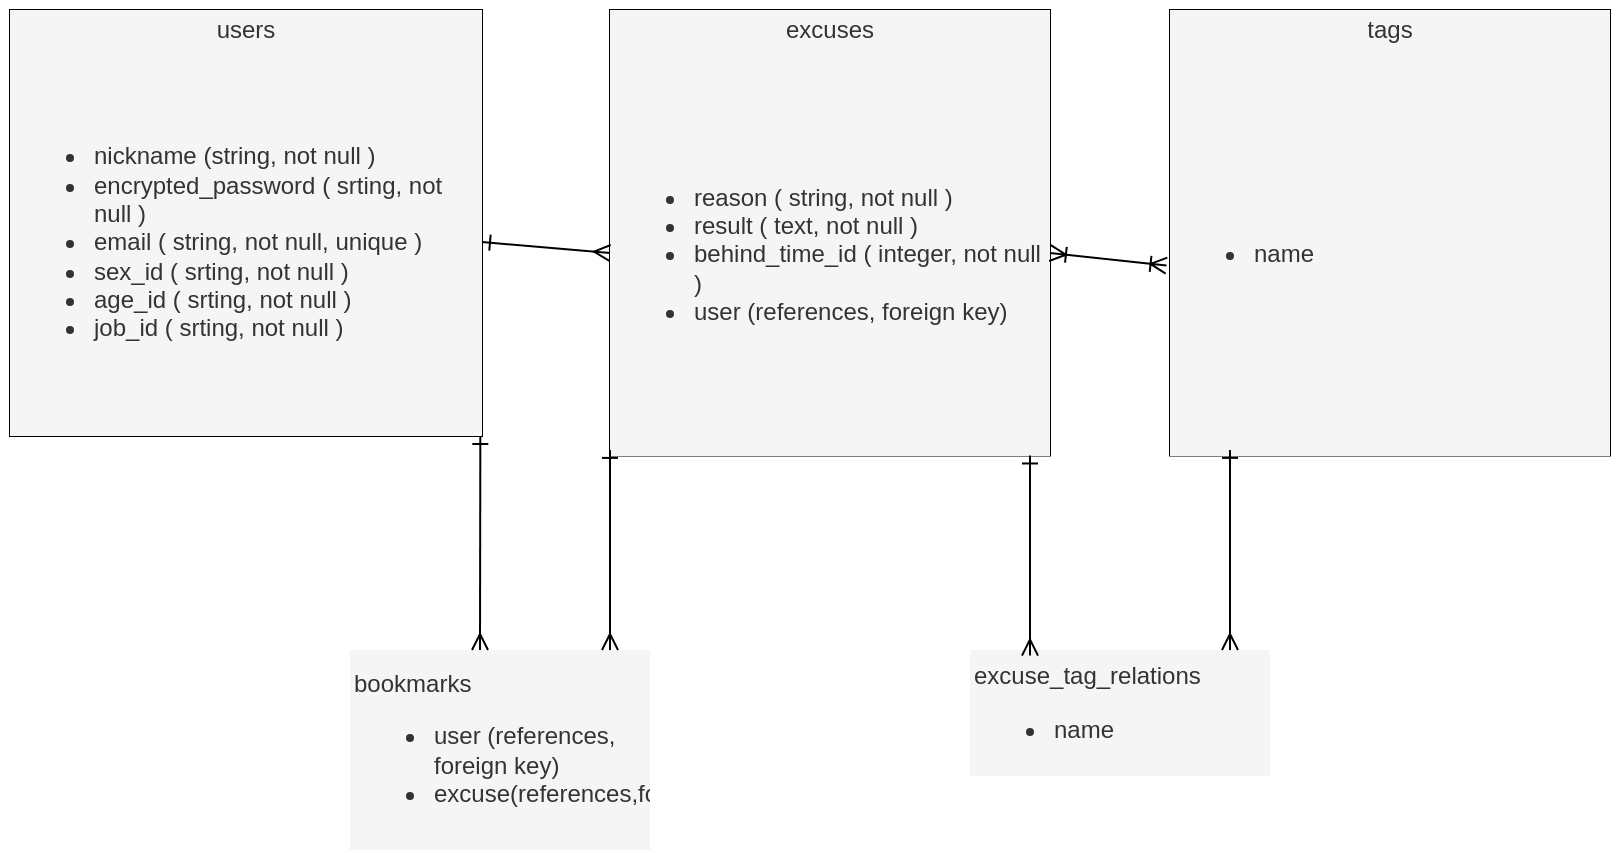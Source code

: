 <mxfile>
    <diagram id="U1bO_z-D8Cp5LekW46fD" name="ページ1">
        <mxGraphModel dx="916" dy="1791" grid="1" gridSize="10" guides="1" tooltips="1" connect="1" arrows="1" fold="1" page="1" pageScale="1" pageWidth="827" pageHeight="1169" math="0" shadow="0">
            <root>
                <mxCell id="0"/>
                <mxCell id="1" parent="0"/>
                <mxCell id="2" value="" style="shape=table;startSize=0;container=1;collapsible=0;childLayout=tableLayout;" vertex="1" parent="1">
                    <mxGeometry x="20" width="236" height="213" as="geometry"/>
                </mxCell>
                <mxCell id="3" value="" style="shape=partialRectangle;collapsible=0;dropTarget=0;pointerEvents=0;fillColor=none;top=0;left=0;bottom=0;right=0;points=[[0,0.5],[1,0.5]];portConstraint=eastwest;verticalAlign=bottom;" vertex="1" parent="2">
                    <mxGeometry width="236" height="19" as="geometry"/>
                </mxCell>
                <mxCell id="4" value="users" style="shape=partialRectangle;html=1;whiteSpace=wrap;connectable=0;overflow=hidden;fillColor=#f5f5f5;top=0;left=0;bottom=0;right=0;strokeColor=#666666;fontColor=#333333;strokeWidth=10;" vertex="1" parent="3">
                    <mxGeometry width="236" height="19" as="geometry"/>
                </mxCell>
                <mxCell id="5" value="" style="shape=partialRectangle;collapsible=0;dropTarget=0;pointerEvents=0;fillColor=none;top=0;left=0;bottom=0;right=0;points=[[0,0.5],[1,0.5]];portConstraint=eastwest;" vertex="1" parent="2">
                    <mxGeometry y="19" width="236" height="194" as="geometry"/>
                </mxCell>
                <mxCell id="6" value="&lt;ul&gt;&lt;li&gt;nickname (string, not null )&lt;/li&gt;&lt;li&gt;encrypted_password ( srting, not null )&lt;/li&gt;&lt;li&gt;email ( string, not null, unique )&lt;/li&gt;&lt;li&gt;sex_id ( srting, not null )&lt;/li&gt;&lt;li&gt;age_id ( srting, not null )&lt;/li&gt;&lt;li&gt;job_id ( srting, not null )&lt;/li&gt;&lt;/ul&gt;" style="shape=partialRectangle;html=1;whiteSpace=wrap;connectable=0;overflow=hidden;top=0;left=0;bottom=0;right=0;align=left;fillColor=#f5f5f5;strokeColor=#666666;fontColor=#333333;" vertex="1" parent="5">
                    <mxGeometry width="236" height="194" as="geometry"/>
                </mxCell>
                <mxCell id="7" value="" style="shape=table;startSize=0;container=1;collapsible=0;childLayout=tableLayout;" vertex="1" parent="1">
                    <mxGeometry x="320" width="220" height="222.75" as="geometry"/>
                </mxCell>
                <mxCell id="8" value="" style="shape=partialRectangle;collapsible=0;dropTarget=0;pointerEvents=0;top=0;left=0;bottom=0;right=0;points=[[0,0.5],[1,0.5]];portConstraint=eastwest;fillColor=#f5f5f5;strokeColor=#666666;fontColor=#333333;" vertex="1" parent="7">
                    <mxGeometry width="220" height="20" as="geometry"/>
                </mxCell>
                <mxCell id="9" value="excuses" style="shape=partialRectangle;html=1;whiteSpace=wrap;connectable=0;overflow=hidden;top=0;left=0;bottom=0;right=0;fillColor=#f5f5f5;strokeColor=#666666;fontColor=#333333;" vertex="1" parent="8">
                    <mxGeometry width="220" height="20" as="geometry"/>
                </mxCell>
                <mxCell id="10" value="" style="shape=partialRectangle;collapsible=0;dropTarget=0;pointerEvents=0;fillColor=none;top=0;left=0;bottom=0;right=0;points=[[0,0.5],[1,0.5]];portConstraint=eastwest;strokeWidth=10;" vertex="1" parent="7">
                    <mxGeometry y="20" width="220" height="203" as="geometry"/>
                </mxCell>
                <mxCell id="11" value="&lt;ul&gt;&lt;li&gt;reason ( string, not null )&lt;/li&gt;&lt;li&gt;result ( text, not null )&lt;/li&gt;&lt;li&gt;behind_time_id ( integer, not null )&lt;/li&gt;&lt;li&gt;user (references, foreign key)&lt;/li&gt;&lt;/ul&gt;" style="shape=partialRectangle;html=1;whiteSpace=wrap;connectable=0;overflow=hidden;top=0;left=0;bottom=0;right=0;fillColor=#f5f5f5;strokeColor=#666666;fontColor=#333333;align=left;verticalAlign=middle;" vertex="1" parent="10">
                    <mxGeometry width="220" height="203" as="geometry"/>
                </mxCell>
                <mxCell id="12" value="" style="shape=table;startSize=0;container=1;collapsible=0;childLayout=tableLayout;" vertex="1" parent="1">
                    <mxGeometry x="600" width="220" height="222.75" as="geometry"/>
                </mxCell>
                <mxCell id="13" value="" style="shape=partialRectangle;collapsible=0;dropTarget=0;pointerEvents=0;top=0;left=0;bottom=0;right=0;points=[[0,0.5],[1,0.5]];portConstraint=eastwest;fillColor=#f5f5f5;strokeColor=#666666;fontColor=#333333;" vertex="1" parent="12">
                    <mxGeometry width="220" height="20" as="geometry"/>
                </mxCell>
                <mxCell id="14" value="tags" style="shape=partialRectangle;html=1;whiteSpace=wrap;connectable=0;overflow=hidden;top=0;left=0;bottom=0;right=0;fillColor=#f5f5f5;strokeColor=#666666;fontColor=#333333;" vertex="1" parent="13">
                    <mxGeometry width="220" height="20" as="geometry"/>
                </mxCell>
                <mxCell id="15" value="" style="shape=partialRectangle;collapsible=0;dropTarget=0;pointerEvents=0;fillColor=none;top=0;left=0;bottom=0;right=0;points=[[0,0.5],[1,0.5]];portConstraint=eastwest;strokeWidth=10;" vertex="1" parent="12">
                    <mxGeometry y="20" width="220" height="203" as="geometry"/>
                </mxCell>
                <mxCell id="16" value="&lt;ul&gt;&lt;li&gt;name&lt;/li&gt;&lt;/ul&gt;" style="shape=partialRectangle;html=1;whiteSpace=wrap;connectable=0;overflow=hidden;top=0;left=0;bottom=0;right=0;fillColor=#f5f5f5;strokeColor=#666666;fontColor=#333333;align=left;verticalAlign=middle;" vertex="1" parent="15">
                    <mxGeometry width="220" height="203" as="geometry"/>
                </mxCell>
                <mxCell id="17" value="&lt;div&gt;excuse_tag_relations&lt;/div&gt;&lt;ul&gt;&lt;li&gt;name&lt;/li&gt;&lt;/ul&gt;" style="shape=partialRectangle;html=1;whiteSpace=wrap;connectable=0;overflow=hidden;top=0;left=0;bottom=0;right=0;fillColor=#f5f5f5;strokeColor=#666666;fontColor=#333333;align=left;verticalAlign=middle;" vertex="1" parent="1">
                    <mxGeometry x="500" y="320" width="150" height="63" as="geometry"/>
                </mxCell>
                <mxCell id="18" value="&lt;div&gt;bookmarks&lt;/div&gt;&lt;ul&gt;&lt;li&gt;user (references, foreign key)&lt;/li&gt;&lt;li&gt;excuse(references,forei)&lt;/li&gt;&lt;/ul&gt;" style="shape=partialRectangle;html=1;whiteSpace=wrap;connectable=0;overflow=hidden;top=0;left=0;bottom=0;right=0;fillColor=#f5f5f5;strokeColor=#666666;fontColor=#333333;align=left;verticalAlign=middle;" vertex="1" parent="1">
                    <mxGeometry x="190" y="320" width="150" height="100" as="geometry"/>
                </mxCell>
                <mxCell id="19" style="edgeStyle=none;rounded=0;orthogonalLoop=1;jettySize=auto;html=1;endArrow=ERmany;endFill=0;startArrow=ERone;startFill=0;exitX=0;exitY=0.985;exitDx=0;exitDy=0;exitPerimeter=0;" edge="1" parent="1" source="10">
                    <mxGeometry relative="1" as="geometry">
                        <mxPoint x="320" y="320" as="targetPoint"/>
                        <mxPoint x="311.14" y="234.828" as="sourcePoint"/>
                        <Array as="points"/>
                    </mxGeometry>
                </mxCell>
                <mxCell id="20" style="edgeStyle=none;rounded=0;orthogonalLoop=1;jettySize=auto;html=1;endArrow=ERmany;endFill=0;startArrow=ERone;startFill=0;exitX=1;exitY=0.5;exitDx=0;exitDy=0;entryX=0;entryY=0.5;entryDx=0;entryDy=0;" edge="1" parent="1" source="5" target="10">
                    <mxGeometry relative="1" as="geometry">
                        <mxPoint x="250" y="320.0" as="targetPoint"/>
                        <mxPoint x="250" y="219.955" as="sourcePoint"/>
                        <Array as="points"/>
                    </mxGeometry>
                </mxCell>
                <mxCell id="21" style="edgeStyle=none;rounded=0;orthogonalLoop=1;jettySize=auto;html=1;endArrow=ERmany;endFill=0;startArrow=ERone;startFill=0;exitX=0;exitY=0.985;exitDx=0;exitDy=0;exitPerimeter=0;" edge="1" parent="1">
                    <mxGeometry relative="1" as="geometry">
                        <mxPoint x="530" y="322.79" as="targetPoint"/>
                        <mxPoint x="530" y="222.745" as="sourcePoint"/>
                        <Array as="points"/>
                    </mxGeometry>
                </mxCell>
                <mxCell id="22" style="edgeStyle=none;rounded=0;orthogonalLoop=1;jettySize=auto;html=1;endArrow=ERmany;endFill=0;startArrow=ERone;startFill=0;exitX=0;exitY=0.985;exitDx=0;exitDy=0;exitPerimeter=0;" edge="1" parent="1">
                    <mxGeometry relative="1" as="geometry">
                        <mxPoint x="630" y="320.0" as="targetPoint"/>
                        <mxPoint x="630" y="219.955" as="sourcePoint"/>
                        <Array as="points"/>
                    </mxGeometry>
                </mxCell>
                <mxCell id="23" style="edgeStyle=none;rounded=0;orthogonalLoop=1;jettySize=auto;html=1;endArrow=ERmany;endFill=0;startArrow=ERone;startFill=0;exitX=0;exitY=0.985;exitDx=0;exitDy=0;exitPerimeter=0;" edge="1" parent="1">
                    <mxGeometry relative="1" as="geometry">
                        <mxPoint x="255" y="320" as="targetPoint"/>
                        <mxPoint x="255.17" y="212.995" as="sourcePoint"/>
                        <Array as="points"/>
                    </mxGeometry>
                </mxCell>
                <mxCell id="25" style="edgeStyle=none;rounded=0;orthogonalLoop=1;jettySize=auto;html=1;endArrow=ERoneToMany;endFill=0;startArrow=ERoneToMany;startFill=0;exitX=-0.008;exitY=0.531;exitDx=0;exitDy=0;exitPerimeter=0;entryX=1;entryY=0.5;entryDx=0;entryDy=0;" edge="1" parent="1" source="15" target="10">
                    <mxGeometry relative="1" as="geometry">
                        <mxPoint x="580.0" y="290.04" as="targetPoint"/>
                        <mxPoint x="580.0" y="189.995" as="sourcePoint"/>
                        <Array as="points"/>
                    </mxGeometry>
                </mxCell>
            </root>
        </mxGraphModel>
    </diagram>
</mxfile>
